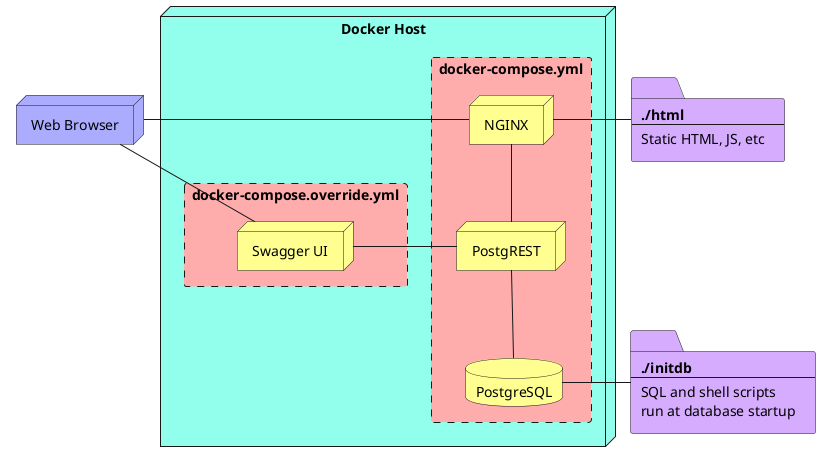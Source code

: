 @startuml

skinparam rectangle {
    BorderStyle dashed
    BackgroundColor #FFACAC
}

skinparam node {
    BackgroundColor #FFFF91
}

skinparam folder {
    BackgroundColor #D6ACFF
}

node "Web Browser" as client #ACACFF

node "Docker Host" as docker_host #91FFEC {
    rectangle "docker-compose.yml" as docker_compose_yml {
        database "PostgreSQL" as postgres #FFFF91
        node "PostgREST" as postgrest
        node "NGINX" as nginx
    }

    rectangle "docker-compose.override.yml" as docker_compose_override_yml {
        node "Swagger UI" as swagger_ui
    }
}

folder html [
    <b>./html</b>
    ---
    Static HTML, JS, etc
]

folder initdb [
    <b>./initdb</b>
    ---
    SQL and shell scripts
    run at database startup
]

client -right- nginx
client -right- swagger_ui

nginx -- postgrest
postgrest -- postgres

postgrest -left- swagger_ui

nginx -right- html
postgres -right- initdb

@enduml